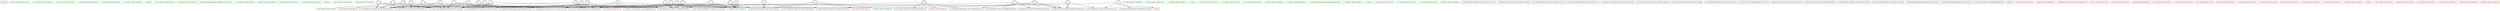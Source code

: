 digraph memprocnet{
396630714[label="0.0[0.0]", shape=box];
383169910[label="0.005714285714285714[0.0]", shape=box, color=green];
1780703664[label="0.011428571428571429[0.0]", shape=box, color=green];
954376256[label="0.017142857142857144[0.0]", shape=box, color=green];
646375149[label="0.022857142857142857[0.0]", shape=box, color=green];
1654842717[label="0.02857142857142857[0.0]", shape=box, color=green];
880832322[label="0.03428571428571429[0.0]", shape=box, color=green];
1544057083[label="0.04[0.0]", shape=box, color=green];
775003633[label="0.045714285714285714[0.0]", shape=box, color=green];
997740776[label="0.05142857142857143[0.0]", shape=box, color=green];
1476906456[label="0.05481422088380565[0.39658161331367403]", shape=box, color=green];
1750813966[label="0.05714285714285714[0.0]", shape=box, color=green];
1109395368[label="0.06285714285714286[0.0]", shape=box, color=green];
1154926722[label="0.06857142857142857[0.0]", shape=box, color=green];
1896215068[label="0.07428571428571429[0.0]", shape=box, color=green];
1029326396[label="0.08[0.0]", shape=box, color=green];
1907960987[label="0.08571428571428572[0.0]", shape=box, color=green];
874491505[label="0.09142857142857143[0.0]", shape=box, color=green];
200644467[label="0.09714285714285714[0.0]", shape=box, color=green];
682231079[label="0.10285714285714286[0.0]", shape=box, color=green];
842553420[label="0.10857142857142857[0.0]", shape=box, color=green];
288161622[label="0.11428571428571428[0.0]", shape=box, color=green];
556756969[label="0.12[0.0]", shape=box, color=green];
828128004[label="0.12571428571428572[0.0]", shape=box, color=green];
505847021[label="0.13142857142857142[0.0]", shape=box, color=green];
2030607121[label="0.13714285714285715[0.0]", shape=box, color=green];
603764523[label="0.14285714285714285[0.0]", shape=box, color=green];
610105986[label="0.14857142857142858[0.0]", shape=box, color=green];
1964375924[label="0.15033954330918034[0.2049901495621693]", shape=box, color=green];
2000049337[label="0.15428571428571428[0.0]", shape=box, color=green];
267680468[label="0.16[0.0]", shape=box, color=green];
2074868858[label="0.1657142857142857[0.0]", shape=box, color=green];
1481436420[label="0.17142857142857143[0.0]", shape=box, color=green];
576507622[label="0.17714285714285713[0.0]", shape=box, color=green];
2064871337[label="0.18285714285714286[0.0]", shape=box, color=green];
956825439[label="0.18857142857142858[0.0]", shape=box, color=green];
1007604537[label="0.19428571428571428[0.0]", shape=box, color=green];
1900896764[label="0.24555185593971274[0.312711086113403]", shape=box];
257696129[label="0.28455906819356536[0.33722472063477177]", shape=box];
1771807751[label="0.3090621643254308[0.7957728067183844]", shape=box];
1764621755[label="0.31449729898441076[0.42874635887771917]", shape=box];
1248671215[label="0.31899133202463653[0.46668257591363904]", shape=box];
1206912021[label="0.37360520129995295[0.36751456050363424]", shape=box];
1587291032[label="0.3887228523618228[0.528170481758072]", shape=box];
1558511790[label="0.39687796556532395[0.8732896129619933]", shape=box];
1049612071[label="0.4166185203802683[0.6552237408752274]", shape=box];
1399400839[label="0.42436977242529583[0.6535531312663319]", shape=box];
488999129[label="0.42538586735000306[0.4334796594582225]", shape=box];
188444034[label="0.42768312238135353[0.3411342956142619]", shape=box];
1787983760[label="0.4310279484993934[0.7632550458779638]", shape=box];
904381849[label="0.44245952041119735[0.48475139552467805]", shape=box];
56482677[label="0.44661682441973855[0.3295621543969203]", shape=box];
116580365[label="0.4612449893511234[0.542283026217161]", shape=box];
861108491[label="0.4821469658700675[0.3307199395242577]", shape=box];
758111104[label="0.48635362112231495[0.5265626184799241]", shape=box];
552847277[label="0.501845856827116[0.3404399954690236]", shape=box];
1689927617[label="0.5074737769527692[0.63840170737392]", shape=box];
2142227344[label="0.5174409112600376[0.2878483897697972]", shape=box];
1851628653[label="0.5206297593317543[0.5573318143806514]", shape=box];
1137242294[label="0.5537615729609026[0.3851537356081665]", shape=box];
1026776958[label="0.557776327395088[0.37132970714132424]", shape=box];
2009229461[label="0.5617760490614186[0.37145597492679666]", shape=box];
2086685599[label="0.5800126924448128[0.639173497526357]", shape=box];
369423236[label="0.5950745187667646[0.6718305292909601]", shape=box];
521103975[label="0.600545154774147[0.5265983415374623]", shape=box];
756195359[label="0.6256801296146945[0.5381649470760126]", shape=box];
567175767[label="0.6448196863446061[0.7705323931712249]", shape=box];
1990690583[label="0.6539164165803446[0.4267686745134296]", shape=box];
1888891868[label="0.7089067548667866[0.21684870425641092]", shape=box];
354871875[label="0.7095741778979529[0.7265129056504502]", shape=box];
769515406[label="0.715638366556607[0.8842703551922614]", shape=box];
1098906408[label="0.71821923186487[0.6359500869402469]", shape=box];
960635056[label="0.7303845421813725[0.45147511064135143]", shape=box];
611328046[label="0.8[0.0]", shape=box];
1028701874[label="0.8071428571428572[0.0]", shape=box, color=red];
1554321[label="0.8142857142857143[0.0]", shape=box, color=red];
353669283[label="0.8214285714285715[0.0]", shape=box, color=red];
2032388132[label="0.8285714285714286[0.0]", shape=box, color=red];
472445342[label="0.8305562779928422[0.62455736272947]", shape=box, color=red];
1141820035[label="0.8357142857142857[0.0]", shape=box, color=red];
655458653[label="0.8428571428571429[0.0]", shape=box, color=red];
1849955508[label="0.8500000000000001[0.0]", shape=box, color=red];
933981690[label="0.8571428571428572[0.0]", shape=box, color=red];
1472287907[label="0.8642857142857143[0.0]", shape=box, color=red];
1436272215[label="0.8714285714285714[0.0]", shape=box, color=red];
1710925225[label="0.8785714285714286[0.0]", shape=box, color=red];
714223245[label="0.8857142857142857[0.0]", shape=box, color=red];
1663975632[label="0.8928571428571429[0.0]", shape=box, color=red];
1906395790[label="0.9[0.0]", shape=box, color=red];
338029290[label="0.9071428571428571[0.0]", shape=box, color=red];
1164030715[label="0.9142857142857143[0.0]", shape=box, color=red];
288202835[label="0.9214285714285715[0.0]", shape=box, color=red];
1249423860[label="0.9285714285714286[0.0]", shape=box, color=red];
971714654[label="0.9357142857142857[0.0]", shape=box, color=red];
2142537990[label="0.9428571428571428[0.0]", shape=box, color=red];
630205034[label="0.95[0.0]", shape=box, color=red];
466659434[label="0.9571428571428572[0.0]", shape=box, color=red];
534828394[label="0.9642857142857143[0.0]", shape=box, color=red];
1641755263[label="0.9714285714285714[0.0]", shape=box, color=red];
2110808585[label="0.9785714285714285[0.0]", shape=box, color=red];
2077523302[label="0.9857142857142858[0.0]", shape=box, color=red];
997520141[label="0.9928571428571429[0.0]", shape=box, color=red];
664356548[label="-", shape="doublecircle"];
664356548->1851628653[arrowhead="invodot"];
664356548->1007604537[arrowhead="inv"];
664356548->1851628653[arrowhead="odot"];
664356548->904381849[arrowhead="normal"];
1690867317[label="+", shape="doublecircle"];
1690867317->1248671215[arrowhead="invodot"];
1690867317->1137242294[arrowhead="inv"];
1690867317->1851628653[arrowhead="odot"];
1690867317->1026776958[arrowhead="normal"];
1841754451[label="-", shape="doublecircle"];
1841754451->1206912021[arrowhead="invodot"];
1841754451->56482677[arrowhead="inv"];
1841754451->1248671215[arrowhead="odot"];
1841754451->56482677[arrowhead="normal"];
1136860625[label="-", shape="doublecircle"];
1136860625->1007604537[arrowhead="invodot"];
1136860625->488999129[arrowhead="inv"];
1136860625->1587291032[arrowhead="odot"];
1136860625->1137242294[arrowhead="normal"];
1814013343[label="-", shape="doublecircle"];
1814013343->1007604537[arrowhead="invodot"];
1814013343->1007604537[arrowhead="inv"];
1814013343->1007604537[arrowhead="odot"];
1814013343->1007604537[arrowhead="normal"];
1082164432[label="-", shape="doublecircle"];
1082164432->1248671215[arrowhead="invodot"];
1082164432->904381849[arrowhead="inv"];
1082164432->200644467[arrowhead="odot"];
1082164432->1900896764[arrowhead="normal"];
898602181[label="+", shape="doublecircle"];
898602181->904381849[arrowhead="invodot"];
898602181->1137242294[arrowhead="inv"];
898602181->960635056[arrowhead="odot"];
898602181->1900896764[arrowhead="normal"];
1979442871[label="+", shape="doublecircle"];
1979442871->1026776958[arrowhead="invodot"];
1979442871->1587291032[arrowhead="inv"];
1979442871->2009229461[arrowhead="odot"];
1979442871->1587291032[arrowhead="normal"];
1701850363[label="=", shape="doublecircle"];
1701850363->1137242294[arrowhead="invodot"];
1701850363->1587291032[arrowhead="inv"];
1701850363->1900896764[arrowhead="odot"];
1701850363->354871875[arrowhead="normal"];
1073021483[label="+", shape="doublecircle"];
1073021483->1851628653[arrowhead="invodot"];
1073021483->904381849[arrowhead="inv"];
1073021483->1248671215[arrowhead="odot"];
1073021483->904381849[arrowhead="normal"];
1851880922[label="-", shape="doublecircle"];
1851880922->1900896764[arrowhead="invodot"];
1851880922->1248671215[arrowhead="inv"];
1851880922->1900896764[arrowhead="odot"];
1851880922->758111104[arrowhead="normal"];
1054517016[label="-", shape="doublecircle"];
1054517016->1137242294[arrowhead="invodot"];
1054517016->1137242294[arrowhead="inv"];
1054517016->904381849[arrowhead="odot"];
1054517016->1137242294[arrowhead="normal"];
296919342[label="=", shape="doublecircle"];
296919342->1007604537[arrowhead="invodot"];
296919342->1007604537[arrowhead="inv"];
296919342->758111104[arrowhead="odot"];
296919342->1007604537[arrowhead="normal"];
1827157220[label="+", shape="doublecircle"];
1827157220->116580365[arrowhead="invodot"];
1827157220->1990690583[arrowhead="inv"];
1827157220->960635056[arrowhead="odot"];
1827157220->1906395790[arrowhead="normal"];
1363276325[label="=", shape="doublecircle"];
1363276325->904381849[arrowhead="invodot"];
1363276325->1248671215[arrowhead="inv"];
1363276325->1851628653[arrowhead="odot"];
1363276325->488999129[arrowhead="normal"];
755896068[label="-", shape="doublecircle"];
755896068->56482677[arrowhead="invodot"];
755896068->1558511790[arrowhead="inv"];
755896068->56482677[arrowhead="odot"];
755896068->116580365[arrowhead="normal"];
1082160083[label="+", shape="doublecircle"];
1082160083->1137242294[arrowhead="invodot"];
1082160083->338029290[arrowhead="inv"];
1082160083->1137242294[arrowhead="odot"];
1082160083->1900896764[arrowhead="normal"];
1718869013[label="-", shape="doublecircle"];
1718869013->758111104[arrowhead="invodot"];
1718869013->758111104[arrowhead="inv"];
1718869013->758111104[arrowhead="odot"];
1718869013->354871875[arrowhead="normal"];
1782928606[label="-", shape="doublecircle"];
1782928606->521103975[arrowhead="invodot"];
1782928606->56482677[arrowhead="inv"];
1782928606->552847277[arrowhead="odot"];
1782928606->1248671215[arrowhead="normal"];
825508538[label="-", shape="doublecircle"];
825508538->1851628653[arrowhead="invodot"];
825508538->1900896764[arrowhead="inv"];
825508538->758111104[arrowhead="odot"];
825508538->1851628653[arrowhead="normal"];
1081482047[label="-", shape="doublecircle"];
1081482047->1007604537[arrowhead="invodot"];
1081482047->758111104[arrowhead="inv"];
1081482047->758111104[arrowhead="odot"];
1081482047->758111104[arrowhead="normal"];
1812415739[label="-", shape="doublecircle"];
1812415739->1900896764[arrowhead="invodot"];
1812415739->1248671215[arrowhead="inv"];
1812415739->1137242294[arrowhead="odot"];
1812415739->758111104[arrowhead="normal"];
1227456701[label="-", shape="doublecircle"];
1227456701->904381849[arrowhead="invodot"];
1227456701->1028701874[arrowhead="inv"];
1227456701->1137242294[arrowhead="odot"];
1227456701->1248671215[arrowhead="normal"];
390453113[label="-", shape="doublecircle"];
390453113->1558511790[arrowhead="invodot"];
390453113->1137242294[arrowhead="inv"];
390453113->1137242294[arrowhead="odot"];
390453113->1026776958[arrowhead="normal"];
813732571[label="=", shape="doublecircle"];
813732571->1137242294[arrowhead="invodot"];
813732571->1587291032[arrowhead="inv"];
813732571->956825439[arrowhead="odot"];
813732571->353669283[arrowhead="normal"];
167175721[label="-", shape="doublecircle"];
167175721->1137242294[arrowhead="invodot"];
167175721->758111104[arrowhead="inv"];
167175721->1007604537[arrowhead="odot"];
167175721->1007604537[arrowhead="normal"];
537770099[label="=", shape="doublecircle"];
537770099->960635056[arrowhead="invodot"];
537770099->1710925225[arrowhead="inv"];
537770099->1206912021[arrowhead="odot"];
537770099->2142227344[arrowhead="normal"];
84949221[label="-", shape="doublecircle"];
84949221->1248671215[arrowhead="invodot"];
84949221->1851628653[arrowhead="inv"];
84949221->758111104[arrowhead="odot"];
84949221->904381849[arrowhead="normal"];
1577638546[label="-", shape="doublecircle"];
1577638546->1248671215[arrowhead="invodot"];
1577638546->960635056[arrowhead="inv"];
1577638546->960635056[arrowhead="odot"];
1577638546->904381849[arrowhead="normal"];
}